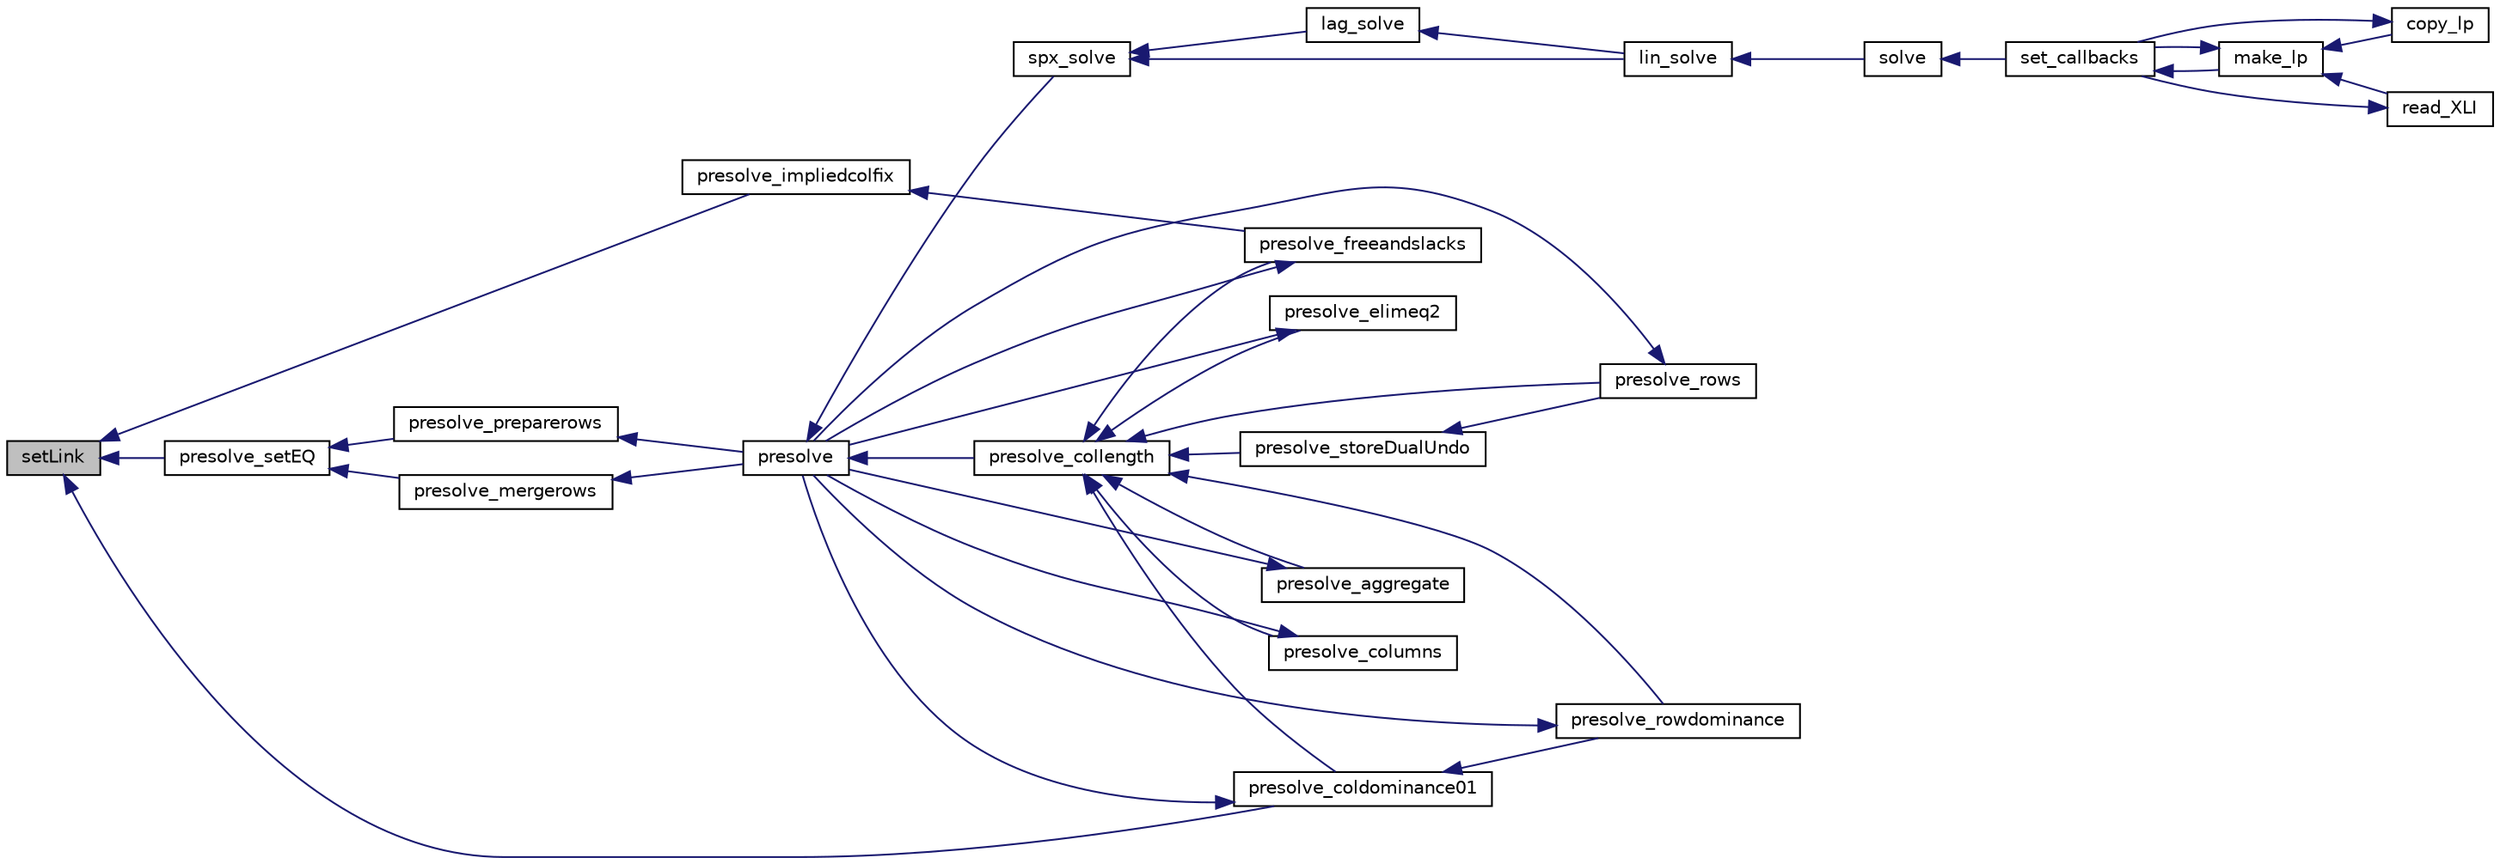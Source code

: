 digraph "setLink"
{
  edge [fontname="Helvetica",fontsize="10",labelfontname="Helvetica",labelfontsize="10"];
  node [fontname="Helvetica",fontsize="10",shape=record];
  rankdir="LR";
  Node1998 [label="setLink",height=0.2,width=0.4,color="black", fillcolor="grey75", style="filled", fontcolor="black"];
  Node1998 -> Node1999 [dir="back",color="midnightblue",fontsize="10",style="solid",fontname="Helvetica"];
  Node1999 [label="presolve_setEQ",height=0.2,width=0.4,color="black", fillcolor="white", style="filled",URL="$d3/da5/lp__presolve_8c.html#a098461ee2eb881674eb46af7b5219384"];
  Node1999 -> Node2000 [dir="back",color="midnightblue",fontsize="10",style="solid",fontname="Helvetica"];
  Node2000 [label="presolve_mergerows",height=0.2,width=0.4,color="black", fillcolor="white", style="filled",URL="$d3/da5/lp__presolve_8c.html#a77db38abe14bf53f38e48251cf339ad5"];
  Node2000 -> Node2001 [dir="back",color="midnightblue",fontsize="10",style="solid",fontname="Helvetica"];
  Node2001 [label="presolve",height=0.2,width=0.4,color="black", fillcolor="white", style="filled",URL="$da/dae/lp__presolve_8h.html#a63c9f891fb867de51e44d08313fdd585"];
  Node2001 -> Node2002 [dir="back",color="midnightblue",fontsize="10",style="solid",fontname="Helvetica"];
  Node2002 [label="presolve_collength",height=0.2,width=0.4,color="black", fillcolor="white", style="filled",URL="$da/dae/lp__presolve_8h.html#a58b595e285879c5d2996a0a6247d9389"];
  Node2002 -> Node2003 [dir="back",color="midnightblue",fontsize="10",style="solid",fontname="Helvetica"];
  Node2003 [label="presolve_storeDualUndo",height=0.2,width=0.4,color="black", fillcolor="white", style="filled",URL="$d3/da5/lp__presolve_8c.html#a1aba0570d1275e34fbd173aa558c4c14"];
  Node2003 -> Node2004 [dir="back",color="midnightblue",fontsize="10",style="solid",fontname="Helvetica"];
  Node2004 [label="presolve_rows",height=0.2,width=0.4,color="black", fillcolor="white", style="filled",URL="$d3/da5/lp__presolve_8c.html#a93c32e563cfede02af08bd1a3d46bd6d"];
  Node2004 -> Node2001 [dir="back",color="midnightblue",fontsize="10",style="solid",fontname="Helvetica"];
  Node2002 -> Node2005 [dir="back",color="midnightblue",fontsize="10",style="solid",fontname="Helvetica"];
  Node2005 [label="presolve_elimeq2",height=0.2,width=0.4,color="black", fillcolor="white", style="filled",URL="$d3/da5/lp__presolve_8c.html#a7844c56aa332fe22274fffac21b497b8"];
  Node2005 -> Node2001 [dir="back",color="midnightblue",fontsize="10",style="solid",fontname="Helvetica"];
  Node2002 -> Node2006 [dir="back",color="midnightblue",fontsize="10",style="solid",fontname="Helvetica"];
  Node2006 [label="presolve_rowdominance",height=0.2,width=0.4,color="black", fillcolor="white", style="filled",URL="$d3/da5/lp__presolve_8c.html#a7e03acd96990d99539251375f7faff4a"];
  Node2006 -> Node2001 [dir="back",color="midnightblue",fontsize="10",style="solid",fontname="Helvetica"];
  Node2002 -> Node2007 [dir="back",color="midnightblue",fontsize="10",style="solid",fontname="Helvetica"];
  Node2007 [label="presolve_coldominance01",height=0.2,width=0.4,color="black", fillcolor="white", style="filled",URL="$d3/da5/lp__presolve_8c.html#a38ba8dae4e0bbdd4ab2ab77f7d146596"];
  Node2007 -> Node2006 [dir="back",color="midnightblue",fontsize="10",style="solid",fontname="Helvetica"];
  Node2007 -> Node2001 [dir="back",color="midnightblue",fontsize="10",style="solid",fontname="Helvetica"];
  Node2002 -> Node2008 [dir="back",color="midnightblue",fontsize="10",style="solid",fontname="Helvetica"];
  Node2008 [label="presolve_aggregate",height=0.2,width=0.4,color="black", fillcolor="white", style="filled",URL="$d3/da5/lp__presolve_8c.html#accb9e4202e7222ff4aba91e3c15efa73"];
  Node2008 -> Node2001 [dir="back",color="midnightblue",fontsize="10",style="solid",fontname="Helvetica"];
  Node2002 -> Node2009 [dir="back",color="midnightblue",fontsize="10",style="solid",fontname="Helvetica"];
  Node2009 [label="presolve_columns",height=0.2,width=0.4,color="black", fillcolor="white", style="filled",URL="$d3/da5/lp__presolve_8c.html#ada5e067bb25106a6d8ecd75d23be8600"];
  Node2009 -> Node2001 [dir="back",color="midnightblue",fontsize="10",style="solid",fontname="Helvetica"];
  Node2002 -> Node2010 [dir="back",color="midnightblue",fontsize="10",style="solid",fontname="Helvetica"];
  Node2010 [label="presolve_freeandslacks",height=0.2,width=0.4,color="black", fillcolor="white", style="filled",URL="$d3/da5/lp__presolve_8c.html#a62d34320b14c8946670a7fc73a04828a"];
  Node2010 -> Node2001 [dir="back",color="midnightblue",fontsize="10",style="solid",fontname="Helvetica"];
  Node2002 -> Node2004 [dir="back",color="midnightblue",fontsize="10",style="solid",fontname="Helvetica"];
  Node2001 -> Node2011 [dir="back",color="midnightblue",fontsize="10",style="solid",fontname="Helvetica"];
  Node2011 [label="spx_solve",height=0.2,width=0.4,color="black", fillcolor="white", style="filled",URL="$d1/d0a/lp__simplex_8h.html#a3effc8b68c1fb21095e7324d83d0dbf7"];
  Node2011 -> Node2012 [dir="back",color="midnightblue",fontsize="10",style="solid",fontname="Helvetica"];
  Node2012 [label="lag_solve",height=0.2,width=0.4,color="black", fillcolor="white", style="filled",URL="$d1/d0a/lp__simplex_8h.html#a320e9e82c06466267a7cb7844c7767b8"];
  Node2012 -> Node2013 [dir="back",color="midnightblue",fontsize="10",style="solid",fontname="Helvetica"];
  Node2013 [label="lin_solve",height=0.2,width=0.4,color="black", fillcolor="white", style="filled",URL="$d1/d0a/lp__simplex_8h.html#a794b0beb471eb7ece9a694717b65b947"];
  Node2013 -> Node2014 [dir="back",color="midnightblue",fontsize="10",style="solid",fontname="Helvetica"];
  Node2014 [label="solve",height=0.2,width=0.4,color="black", fillcolor="white", style="filled",URL="$df/df7/lp__lib_8h.html#a0f4da3a192397e77e6fe92704d4fad3f"];
  Node2014 -> Node2015 [dir="back",color="midnightblue",fontsize="10",style="solid",fontname="Helvetica"];
  Node2015 [label="set_callbacks",height=0.2,width=0.4,color="black", fillcolor="white", style="filled",URL="$df/df7/lp__lib_8h.html#a929e8acb9704f61e16927c915c15cd07"];
  Node2015 -> Node2016 [dir="back",color="midnightblue",fontsize="10",style="solid",fontname="Helvetica"];
  Node2016 [label="make_lp",height=0.2,width=0.4,color="black", fillcolor="white", style="filled",URL="$df/df7/lp__lib_8h.html#a68a0333d84dd944f67e2a0ec72e346a9"];
  Node2016 -> Node2017 [dir="back",color="midnightblue",fontsize="10",style="solid",fontname="Helvetica"];
  Node2017 [label="copy_lp",height=0.2,width=0.4,color="black", fillcolor="white", style="filled",URL="$df/df7/lp__lib_8h.html#aca83ecdbc200b414db491306f3070ae9"];
  Node2017 -> Node2015 [dir="back",color="midnightblue",fontsize="10",style="solid",fontname="Helvetica"];
  Node2016 -> Node2015 [dir="back",color="midnightblue",fontsize="10",style="solid",fontname="Helvetica"];
  Node2016 -> Node2018 [dir="back",color="midnightblue",fontsize="10",style="solid",fontname="Helvetica"];
  Node2018 [label="read_XLI",height=0.2,width=0.4,color="black", fillcolor="white", style="filled",URL="$df/df7/lp__lib_8h.html#a351dd803960ab0dae2b39f2c65d3a58d"];
  Node2018 -> Node2015 [dir="back",color="midnightblue",fontsize="10",style="solid",fontname="Helvetica"];
  Node2011 -> Node2013 [dir="back",color="midnightblue",fontsize="10",style="solid",fontname="Helvetica"];
  Node1999 -> Node2019 [dir="back",color="midnightblue",fontsize="10",style="solid",fontname="Helvetica"];
  Node2019 [label="presolve_preparerows",height=0.2,width=0.4,color="black", fillcolor="white", style="filled",URL="$d3/da5/lp__presolve_8c.html#a8907ce5b9083799d1f9b1245a265a104"];
  Node2019 -> Node2001 [dir="back",color="midnightblue",fontsize="10",style="solid",fontname="Helvetica"];
  Node1998 -> Node2020 [dir="back",color="midnightblue",fontsize="10",style="solid",fontname="Helvetica"];
  Node2020 [label="presolve_impliedcolfix",height=0.2,width=0.4,color="black", fillcolor="white", style="filled",URL="$d3/da5/lp__presolve_8c.html#a25320b5f693a313addfb4d08c8d8a4fc"];
  Node2020 -> Node2010 [dir="back",color="midnightblue",fontsize="10",style="solid",fontname="Helvetica"];
  Node1998 -> Node2007 [dir="back",color="midnightblue",fontsize="10",style="solid",fontname="Helvetica"];
}

